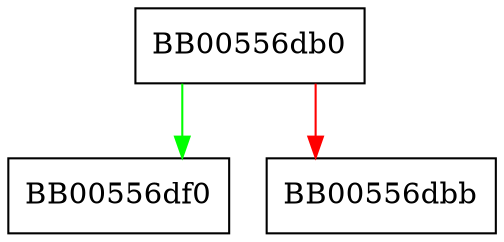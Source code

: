 digraph ossl_cmp_ctx_set0_statusString {
  node [shape="box"];
  graph [splines=ortho];
  BB00556db0 -> BB00556df0 [color="green"];
  BB00556db0 -> BB00556dbb [color="red"];
}